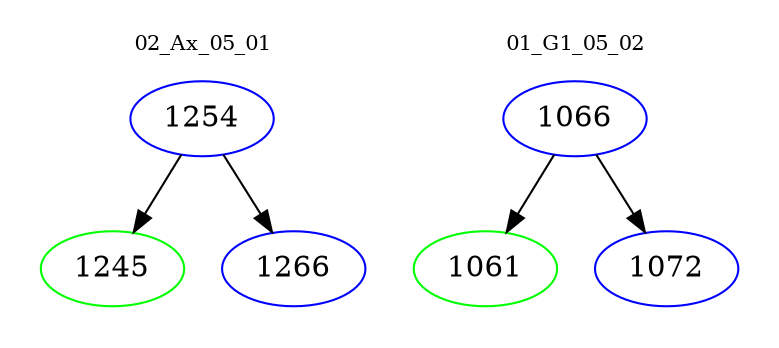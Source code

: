 digraph{
subgraph cluster_0 {
color = white
label = "02_Ax_05_01";
fontsize=10;
T0_1254 [label="1254", color="blue"]
T0_1254 -> T0_1245 [color="black"]
T0_1245 [label="1245", color="green"]
T0_1254 -> T0_1266 [color="black"]
T0_1266 [label="1266", color="blue"]
}
subgraph cluster_1 {
color = white
label = "01_G1_05_02";
fontsize=10;
T1_1066 [label="1066", color="blue"]
T1_1066 -> T1_1061 [color="black"]
T1_1061 [label="1061", color="green"]
T1_1066 -> T1_1072 [color="black"]
T1_1072 [label="1072", color="blue"]
}
}
